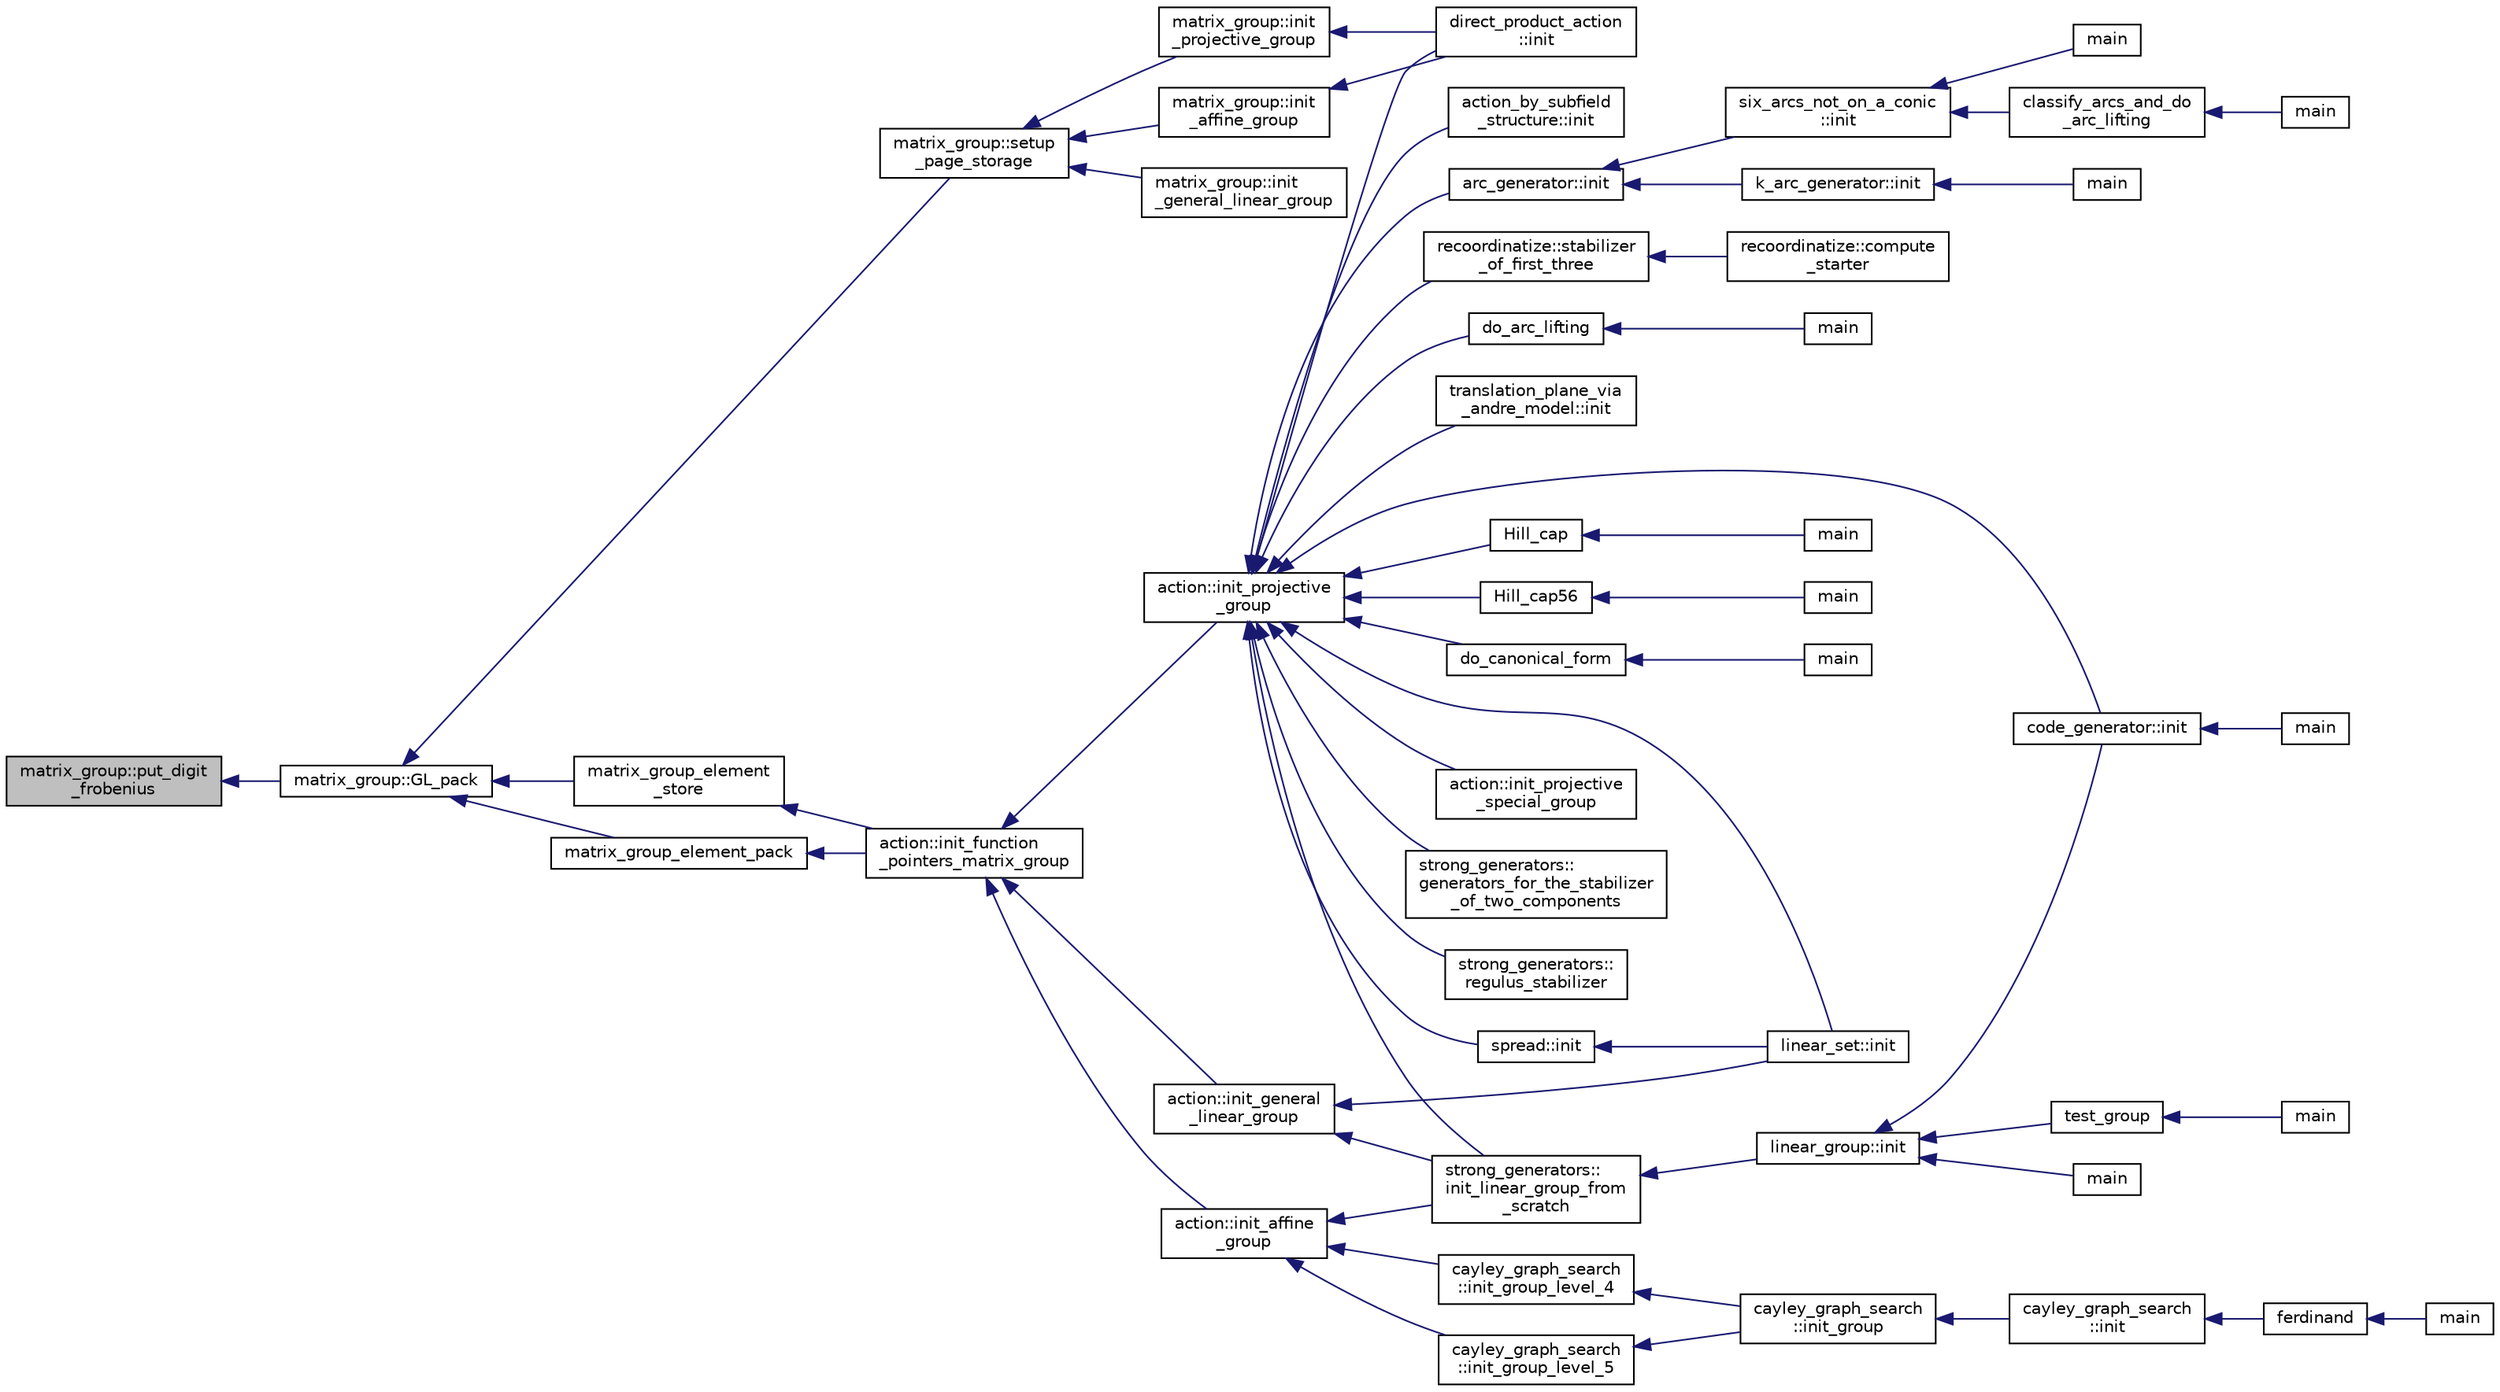 digraph "matrix_group::put_digit_frobenius"
{
  edge [fontname="Helvetica",fontsize="10",labelfontname="Helvetica",labelfontsize="10"];
  node [fontname="Helvetica",fontsize="10",shape=record];
  rankdir="LR";
  Node2852 [label="matrix_group::put_digit\l_frobenius",height=0.2,width=0.4,color="black", fillcolor="grey75", style="filled", fontcolor="black"];
  Node2852 -> Node2853 [dir="back",color="midnightblue",fontsize="10",style="solid",fontname="Helvetica"];
  Node2853 [label="matrix_group::GL_pack",height=0.2,width=0.4,color="black", fillcolor="white", style="filled",URL="$d3/ded/classmatrix__group.html#a5701f20e9b4a253ef8299c8122f8d926"];
  Node2853 -> Node2854 [dir="back",color="midnightblue",fontsize="10",style="solid",fontname="Helvetica"];
  Node2854 [label="matrix_group_element_pack",height=0.2,width=0.4,color="black", fillcolor="white", style="filled",URL="$da/d0a/interface__matrix__group_8_c.html#a3432aa42c876df32887d4c7451287a5e"];
  Node2854 -> Node2855 [dir="back",color="midnightblue",fontsize="10",style="solid",fontname="Helvetica"];
  Node2855 [label="action::init_function\l_pointers_matrix_group",height=0.2,width=0.4,color="black", fillcolor="white", style="filled",URL="$d2/d86/classaction.html#a48cbc0106c21fdcb5ec74a9cf8f4e1d8"];
  Node2855 -> Node2856 [dir="back",color="midnightblue",fontsize="10",style="solid",fontname="Helvetica"];
  Node2856 [label="action::init_projective\l_group",height=0.2,width=0.4,color="black", fillcolor="white", style="filled",URL="$d2/d86/classaction.html#ad943cb9d3828331bf5634c6dbfc31afd"];
  Node2856 -> Node2857 [dir="back",color="midnightblue",fontsize="10",style="solid",fontname="Helvetica"];
  Node2857 [label="do_arc_lifting",height=0.2,width=0.4,color="black", fillcolor="white", style="filled",URL="$d5/d9e/arcs__orderly_8_c.html#a7367bc544c290322bdbd4545388a27a8"];
  Node2857 -> Node2858 [dir="back",color="midnightblue",fontsize="10",style="solid",fontname="Helvetica"];
  Node2858 [label="main",height=0.2,width=0.4,color="black", fillcolor="white", style="filled",URL="$d5/d9e/arcs__orderly_8_c.html#a3c04138a5bfe5d72780bb7e82a18e627"];
  Node2856 -> Node2859 [dir="back",color="midnightblue",fontsize="10",style="solid",fontname="Helvetica"];
  Node2859 [label="code_generator::init",height=0.2,width=0.4,color="black", fillcolor="white", style="filled",URL="$db/d37/classcode__generator.html#acfaa1e8badf6f30255203f499b130af8"];
  Node2859 -> Node2860 [dir="back",color="midnightblue",fontsize="10",style="solid",fontname="Helvetica"];
  Node2860 [label="main",height=0.2,width=0.4,color="black", fillcolor="white", style="filled",URL="$d4/d4f/codes_8_c.html#a217dbf8b442f20279ea00b898af96f52"];
  Node2856 -> Node2861 [dir="back",color="midnightblue",fontsize="10",style="solid",fontname="Helvetica"];
  Node2861 [label="direct_product_action\l::init",height=0.2,width=0.4,color="black", fillcolor="white", style="filled",URL="$d3/d78/classdirect__product__action.html#aad40060e5821c011cccaa65a5c4df64f"];
  Node2856 -> Node2862 [dir="back",color="midnightblue",fontsize="10",style="solid",fontname="Helvetica"];
  Node2862 [label="Hill_cap",height=0.2,width=0.4,color="black", fillcolor="white", style="filled",URL="$da/d28/hill_8_c.html#a7c2543fe497e681d4b492b16ea7f933e"];
  Node2862 -> Node2863 [dir="back",color="midnightblue",fontsize="10",style="solid",fontname="Helvetica"];
  Node2863 [label="main",height=0.2,width=0.4,color="black", fillcolor="white", style="filled",URL="$da/d28/hill_8_c.html#a217dbf8b442f20279ea00b898af96f52"];
  Node2856 -> Node2864 [dir="back",color="midnightblue",fontsize="10",style="solid",fontname="Helvetica"];
  Node2864 [label="linear_set::init",height=0.2,width=0.4,color="black", fillcolor="white", style="filled",URL="$dd/d86/classlinear__set.html#a7ab24e84423749047d5465cb15505475"];
  Node2856 -> Node2865 [dir="back",color="midnightblue",fontsize="10",style="solid",fontname="Helvetica"];
  Node2865 [label="Hill_cap56",height=0.2,width=0.4,color="black", fillcolor="white", style="filled",URL="$df/d74/tl__geometry_8h.html#ad7fc0ff2bf8455ab25e170c6930047a6"];
  Node2865 -> Node2866 [dir="back",color="midnightblue",fontsize="10",style="solid",fontname="Helvetica"];
  Node2866 [label="main",height=0.2,width=0.4,color="black", fillcolor="white", style="filled",URL="$d4/d6e/make__something_8_c.html#a217dbf8b442f20279ea00b898af96f52"];
  Node2856 -> Node2867 [dir="back",color="midnightblue",fontsize="10",style="solid",fontname="Helvetica"];
  Node2867 [label="do_canonical_form",height=0.2,width=0.4,color="black", fillcolor="white", style="filled",URL="$dc/dd4/group__actions_8h.html#afb9f4a331a8a017ea3b8b7d9ed8dcc88"];
  Node2867 -> Node2868 [dir="back",color="midnightblue",fontsize="10",style="solid",fontname="Helvetica"];
  Node2868 [label="main",height=0.2,width=0.4,color="black", fillcolor="white", style="filled",URL="$d0/d2f/process_8_c.html#a3c04138a5bfe5d72780bb7e82a18e627"];
  Node2856 -> Node2869 [dir="back",color="midnightblue",fontsize="10",style="solid",fontname="Helvetica"];
  Node2869 [label="action::init_projective\l_special_group",height=0.2,width=0.4,color="black", fillcolor="white", style="filled",URL="$d2/d86/classaction.html#a4c69f0e07dff8ba8ac2415faf69d55a4"];
  Node2856 -> Node2870 [dir="back",color="midnightblue",fontsize="10",style="solid",fontname="Helvetica"];
  Node2870 [label="strong_generators::\linit_linear_group_from\l_scratch",height=0.2,width=0.4,color="black", fillcolor="white", style="filled",URL="$dc/d09/classstrong__generators.html#ad47ecfb9c141b65ed6aca34231d5a0d2"];
  Node2870 -> Node2871 [dir="back",color="midnightblue",fontsize="10",style="solid",fontname="Helvetica"];
  Node2871 [label="linear_group::init",height=0.2,width=0.4,color="black", fillcolor="white", style="filled",URL="$df/d5a/classlinear__group.html#a8119aa9b882192ab422b12614b259f28"];
  Node2871 -> Node2859 [dir="back",color="midnightblue",fontsize="10",style="solid",fontname="Helvetica"];
  Node2871 -> Node2872 [dir="back",color="midnightblue",fontsize="10",style="solid",fontname="Helvetica"];
  Node2872 [label="test_group",height=0.2,width=0.4,color="black", fillcolor="white", style="filled",URL="$d8/d03/analyze__q__designs_8_c.html#ad03444358d0b46e7aa4d88a806b44925"];
  Node2872 -> Node2873 [dir="back",color="midnightblue",fontsize="10",style="solid",fontname="Helvetica"];
  Node2873 [label="main",height=0.2,width=0.4,color="black", fillcolor="white", style="filled",URL="$d8/d03/analyze__q__designs_8_c.html#a217dbf8b442f20279ea00b898af96f52"];
  Node2871 -> Node2874 [dir="back",color="midnightblue",fontsize="10",style="solid",fontname="Helvetica"];
  Node2874 [label="main",height=0.2,width=0.4,color="black", fillcolor="white", style="filled",URL="$da/dd5/subspace__orbits__main_8_c.html#a217dbf8b442f20279ea00b898af96f52"];
  Node2856 -> Node2875 [dir="back",color="midnightblue",fontsize="10",style="solid",fontname="Helvetica"];
  Node2875 [label="strong_generators::\lgenerators_for_the_stabilizer\l_of_two_components",height=0.2,width=0.4,color="black", fillcolor="white", style="filled",URL="$dc/d09/classstrong__generators.html#acd9ddc5b768e4cf3f2398383d5a8f3b2"];
  Node2856 -> Node2876 [dir="back",color="midnightblue",fontsize="10",style="solid",fontname="Helvetica"];
  Node2876 [label="strong_generators::\lregulus_stabilizer",height=0.2,width=0.4,color="black", fillcolor="white", style="filled",URL="$dc/d09/classstrong__generators.html#a32e999d14b4168695f2e775ddf2ed7e7"];
  Node2856 -> Node2877 [dir="back",color="midnightblue",fontsize="10",style="solid",fontname="Helvetica"];
  Node2877 [label="action_by_subfield\l_structure::init",height=0.2,width=0.4,color="black", fillcolor="white", style="filled",URL="$dd/d67/classaction__by__subfield__structure.html#a565b45607d3ebc3eaa0e910a6ce6a661"];
  Node2856 -> Node2878 [dir="back",color="midnightblue",fontsize="10",style="solid",fontname="Helvetica"];
  Node2878 [label="arc_generator::init",height=0.2,width=0.4,color="black", fillcolor="white", style="filled",URL="$d4/d21/classarc__generator.html#ae614e18e9c641d67069fa27d48245cde"];
  Node2878 -> Node2879 [dir="back",color="midnightblue",fontsize="10",style="solid",fontname="Helvetica"];
  Node2879 [label="k_arc_generator::init",height=0.2,width=0.4,color="black", fillcolor="white", style="filled",URL="$d6/dd8/classk__arc__generator.html#a6036d9f52ede9f8ca681505626b5361d"];
  Node2879 -> Node2880 [dir="back",color="midnightblue",fontsize="10",style="solid",fontname="Helvetica"];
  Node2880 [label="main",height=0.2,width=0.4,color="black", fillcolor="white", style="filled",URL="$d6/d01/k__arc__generator__main_8_c.html#a217dbf8b442f20279ea00b898af96f52"];
  Node2878 -> Node2881 [dir="back",color="midnightblue",fontsize="10",style="solid",fontname="Helvetica"];
  Node2881 [label="six_arcs_not_on_a_conic\l::init",height=0.2,width=0.4,color="black", fillcolor="white", style="filled",URL="$d8/de6/classsix__arcs__not__on__a__conic.html#a7a4d5cf8a098488729934cfa8a70944a"];
  Node2881 -> Node2882 [dir="back",color="midnightblue",fontsize="10",style="solid",fontname="Helvetica"];
  Node2882 [label="classify_arcs_and_do\l_arc_lifting",height=0.2,width=0.4,color="black", fillcolor="white", style="filled",URL="$d6/dc3/arc__lifting__main_8_c.html#afdd7be16f16b8c71e9a72fe5f6a0b59c"];
  Node2882 -> Node2883 [dir="back",color="midnightblue",fontsize="10",style="solid",fontname="Helvetica"];
  Node2883 [label="main",height=0.2,width=0.4,color="black", fillcolor="white", style="filled",URL="$d6/dc3/arc__lifting__main_8_c.html#a217dbf8b442f20279ea00b898af96f52"];
  Node2881 -> Node2884 [dir="back",color="midnightblue",fontsize="10",style="solid",fontname="Helvetica"];
  Node2884 [label="main",height=0.2,width=0.4,color="black", fillcolor="white", style="filled",URL="$d2/dfa/create__surface__main_8_c.html#a217dbf8b442f20279ea00b898af96f52"];
  Node2856 -> Node2885 [dir="back",color="midnightblue",fontsize="10",style="solid",fontname="Helvetica"];
  Node2885 [label="recoordinatize::stabilizer\l_of_first_three",height=0.2,width=0.4,color="black", fillcolor="white", style="filled",URL="$d3/d3c/classrecoordinatize.html#ae8a24e776a57f0ac4923f6ed1d1db6e6"];
  Node2885 -> Node2886 [dir="back",color="midnightblue",fontsize="10",style="solid",fontname="Helvetica"];
  Node2886 [label="recoordinatize::compute\l_starter",height=0.2,width=0.4,color="black", fillcolor="white", style="filled",URL="$d3/d3c/classrecoordinatize.html#a274b399821488e5f6fb1adfbc8f8ebac"];
  Node2856 -> Node2887 [dir="back",color="midnightblue",fontsize="10",style="solid",fontname="Helvetica"];
  Node2887 [label="spread::init",height=0.2,width=0.4,color="black", fillcolor="white", style="filled",URL="$da/dc1/classspread.html#aa2493aebcdd72c4472213711dfcc2ab6"];
  Node2887 -> Node2864 [dir="back",color="midnightblue",fontsize="10",style="solid",fontname="Helvetica"];
  Node2856 -> Node2888 [dir="back",color="midnightblue",fontsize="10",style="solid",fontname="Helvetica"];
  Node2888 [label="translation_plane_via\l_andre_model::init",height=0.2,width=0.4,color="black", fillcolor="white", style="filled",URL="$d1/dcc/classtranslation__plane__via__andre__model.html#adb424599de168ade331979a9218ee07b"];
  Node2855 -> Node2889 [dir="back",color="midnightblue",fontsize="10",style="solid",fontname="Helvetica"];
  Node2889 [label="action::init_affine\l_group",height=0.2,width=0.4,color="black", fillcolor="white", style="filled",URL="$d2/d86/classaction.html#a32c0c683b3071fef19d28ca4880b568a"];
  Node2889 -> Node2890 [dir="back",color="midnightblue",fontsize="10",style="solid",fontname="Helvetica"];
  Node2890 [label="cayley_graph_search\l::init_group_level_4",height=0.2,width=0.4,color="black", fillcolor="white", style="filled",URL="$de/dae/classcayley__graph__search.html#a6593f90cd91bea8c23fe71acca05655e"];
  Node2890 -> Node2891 [dir="back",color="midnightblue",fontsize="10",style="solid",fontname="Helvetica"];
  Node2891 [label="cayley_graph_search\l::init_group",height=0.2,width=0.4,color="black", fillcolor="white", style="filled",URL="$de/dae/classcayley__graph__search.html#adbce2e517a8ed979f53e8aeb043cf4ca"];
  Node2891 -> Node2892 [dir="back",color="midnightblue",fontsize="10",style="solid",fontname="Helvetica"];
  Node2892 [label="cayley_graph_search\l::init",height=0.2,width=0.4,color="black", fillcolor="white", style="filled",URL="$de/dae/classcayley__graph__search.html#add9c6434abeaebac4a07bc03cb21672d"];
  Node2892 -> Node2893 [dir="back",color="midnightblue",fontsize="10",style="solid",fontname="Helvetica"];
  Node2893 [label="ferdinand",height=0.2,width=0.4,color="black", fillcolor="white", style="filled",URL="$da/df3/ferdinand_8_c.html#a322b57727d23cf5a0932f11c30ea18d9"];
  Node2893 -> Node2894 [dir="back",color="midnightblue",fontsize="10",style="solid",fontname="Helvetica"];
  Node2894 [label="main",height=0.2,width=0.4,color="black", fillcolor="white", style="filled",URL="$da/df3/ferdinand_8_c.html#a3c04138a5bfe5d72780bb7e82a18e627"];
  Node2889 -> Node2895 [dir="back",color="midnightblue",fontsize="10",style="solid",fontname="Helvetica"];
  Node2895 [label="cayley_graph_search\l::init_group_level_5",height=0.2,width=0.4,color="black", fillcolor="white", style="filled",URL="$de/dae/classcayley__graph__search.html#ab4427f6ab65833dae31a18f44a5d6d7a"];
  Node2895 -> Node2891 [dir="back",color="midnightblue",fontsize="10",style="solid",fontname="Helvetica"];
  Node2889 -> Node2870 [dir="back",color="midnightblue",fontsize="10",style="solid",fontname="Helvetica"];
  Node2855 -> Node2896 [dir="back",color="midnightblue",fontsize="10",style="solid",fontname="Helvetica"];
  Node2896 [label="action::init_general\l_linear_group",height=0.2,width=0.4,color="black", fillcolor="white", style="filled",URL="$d2/d86/classaction.html#a1ff1bf53f9073bfc76ff073e7af6f396"];
  Node2896 -> Node2864 [dir="back",color="midnightblue",fontsize="10",style="solid",fontname="Helvetica"];
  Node2896 -> Node2870 [dir="back",color="midnightblue",fontsize="10",style="solid",fontname="Helvetica"];
  Node2853 -> Node2897 [dir="back",color="midnightblue",fontsize="10",style="solid",fontname="Helvetica"];
  Node2897 [label="matrix_group_element\l_store",height=0.2,width=0.4,color="black", fillcolor="white", style="filled",URL="$da/d0a/interface__matrix__group_8_c.html#a022239b4366d52af91901716d626b518"];
  Node2897 -> Node2855 [dir="back",color="midnightblue",fontsize="10",style="solid",fontname="Helvetica"];
  Node2853 -> Node2898 [dir="back",color="midnightblue",fontsize="10",style="solid",fontname="Helvetica"];
  Node2898 [label="matrix_group::setup\l_page_storage",height=0.2,width=0.4,color="black", fillcolor="white", style="filled",URL="$d3/ded/classmatrix__group.html#a9752a39a870f8053562d65f9bac110a0"];
  Node2898 -> Node2899 [dir="back",color="midnightblue",fontsize="10",style="solid",fontname="Helvetica"];
  Node2899 [label="matrix_group::init\l_projective_group",height=0.2,width=0.4,color="black", fillcolor="white", style="filled",URL="$d3/ded/classmatrix__group.html#a626286de5799c4c9e45216e735b1d233"];
  Node2899 -> Node2861 [dir="back",color="midnightblue",fontsize="10",style="solid",fontname="Helvetica"];
  Node2898 -> Node2900 [dir="back",color="midnightblue",fontsize="10",style="solid",fontname="Helvetica"];
  Node2900 [label="matrix_group::init\l_affine_group",height=0.2,width=0.4,color="black", fillcolor="white", style="filled",URL="$d3/ded/classmatrix__group.html#aa278bd127d400940516c20bfe1f2f91e"];
  Node2900 -> Node2861 [dir="back",color="midnightblue",fontsize="10",style="solid",fontname="Helvetica"];
  Node2898 -> Node2901 [dir="back",color="midnightblue",fontsize="10",style="solid",fontname="Helvetica"];
  Node2901 [label="matrix_group::init\l_general_linear_group",height=0.2,width=0.4,color="black", fillcolor="white", style="filled",URL="$d3/ded/classmatrix__group.html#a0aa3c4187d8504b88f9f0aa644b48b86"];
}
